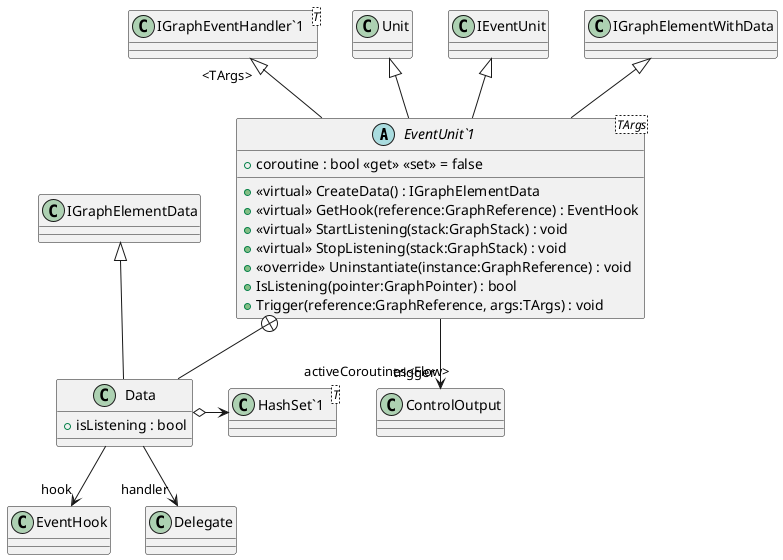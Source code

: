 @startuml
abstract class "EventUnit`1"<TArgs> {
    + <<virtual>> CreateData() : IGraphElementData
    + coroutine : bool <<get>> <<set>> = false
    + <<virtual>> GetHook(reference:GraphReference) : EventHook
    + <<virtual>> StartListening(stack:GraphStack) : void
    + <<virtual>> StopListening(stack:GraphStack) : void
    + <<override>> Uninstantiate(instance:GraphReference) : void
    + IsListening(pointer:GraphPointer) : bool
    + Trigger(reference:GraphReference, args:TArgs) : void
}
class "IGraphEventHandler`1"<T> {
}
class Data {
    + isListening : bool
}
class "HashSet`1"<T> {
}
Unit <|-- "EventUnit`1"
IEventUnit <|-- "EventUnit`1"
IGraphElementWithData <|-- "EventUnit`1"
"IGraphEventHandler`1" "<TArgs>" <|-- "EventUnit`1"
"EventUnit`1" --> "trigger" ControlOutput
"EventUnit`1" +-- Data
IGraphElementData <|-- Data
Data --> "hook" EventHook
Data --> "handler" Delegate
Data o-> "activeCoroutines<Flow>" "HashSet`1"
@enduml
